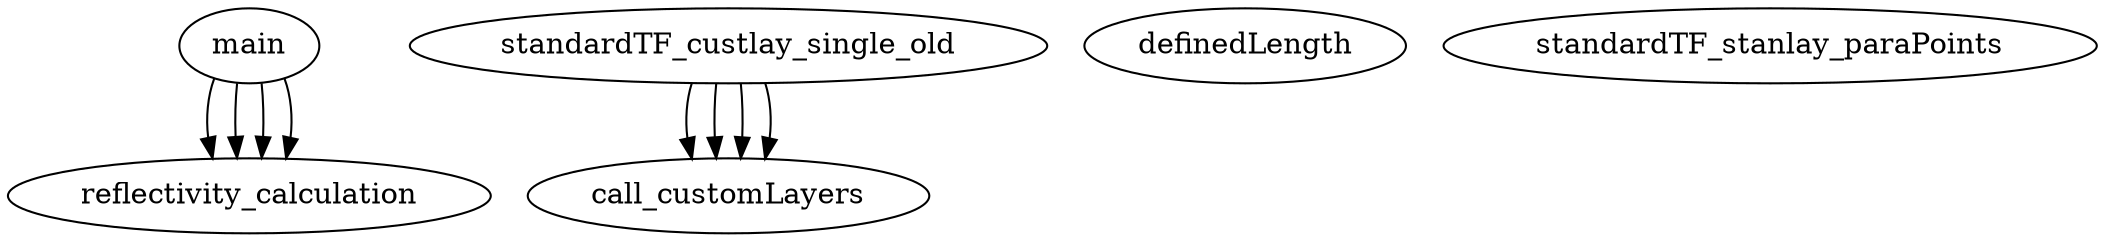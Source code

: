 /* Created by mdot for Matlab */
digraph m2html {
  main -> reflectivity_calculation;
  main -> reflectivity_calculation;
  main -> reflectivity_calculation;
  main -> reflectivity_calculation;
  standardTF_custlay_single_old -> call_customLayers;
  standardTF_custlay_single_old -> call_customLayers;
  standardTF_custlay_single_old -> call_customLayers;
  standardTF_custlay_single_old -> call_customLayers;

  call_customLayers [URL="call_customLayers.html"];
  call_customLayers [URL="call_customLayers.html"];
  definedLength [URL="definedLength.html"];
  definedLength [URL="definedLength.html"];
  main [URL="main.html"];
  main [URL="main.html"];
  reflectivity_calculation [URL="reflectivity_calculation.html"];
  reflectivity_calculation [URL="reflectivity_calculation.html"];
  standardTF_custlay_single_old [URL="standardTF_custlay_single_old.html"];
  standardTF_custlay_single_old [URL="standardTF_custlay_single_old.html"];
  standardTF_stanlay_paraPoints [URL="standardTF_stanlay_paraPoints.html"];
  standardTF_stanlay_paraPoints [URL="standardTF_stanlay_paraPoints.html"];
}